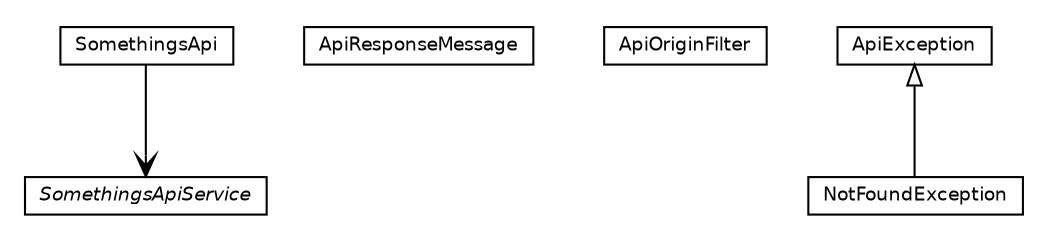 #!/usr/local/bin/dot
#
# Class diagram 
# Generated by UMLGraph version 5.4 (http://www.umlgraph.org/)
#

digraph G {
	edge [fontname="Helvetica",fontsize=10,labelfontname="Helvetica",labelfontsize=10];
	node [fontname="Helvetica",fontsize=10,shape=plaintext];
	nodesep=0.25;
	ranksep=0.5;
	// de.tk.tkapp.rest.api.handler.SomethingsApiService
	c34 [label=<<table title="de.tk.tkapp.rest.api.handler.SomethingsApiService" border="0" cellborder="1" cellspacing="0" cellpadding="2" port="p" href="./SomethingsApiService.html">
		<tr><td><table border="0" cellspacing="0" cellpadding="1">
<tr><td align="center" balign="center"><font face="Helvetica-Oblique"> SomethingsApiService </font></td></tr>
		</table></td></tr>
		</table>>, URL="./SomethingsApiService.html", fontname="Helvetica", fontcolor="black", fontsize=9.0];
	// de.tk.tkapp.rest.api.handler.ApiResponseMessage
	c35 [label=<<table title="de.tk.tkapp.rest.api.handler.ApiResponseMessage" border="0" cellborder="1" cellspacing="0" cellpadding="2" port="p" href="./ApiResponseMessage.html">
		<tr><td><table border="0" cellspacing="0" cellpadding="1">
<tr><td align="center" balign="center"> ApiResponseMessage </td></tr>
		</table></td></tr>
		</table>>, URL="./ApiResponseMessage.html", fontname="Helvetica", fontcolor="black", fontsize=9.0];
	// de.tk.tkapp.rest.api.handler.ApiOriginFilter
	c36 [label=<<table title="de.tk.tkapp.rest.api.handler.ApiOriginFilter" border="0" cellborder="1" cellspacing="0" cellpadding="2" port="p" href="./ApiOriginFilter.html">
		<tr><td><table border="0" cellspacing="0" cellpadding="1">
<tr><td align="center" balign="center"> ApiOriginFilter </td></tr>
		</table></td></tr>
		</table>>, URL="./ApiOriginFilter.html", fontname="Helvetica", fontcolor="black", fontsize=9.0];
	// de.tk.tkapp.rest.api.handler.NotFoundException
	c37 [label=<<table title="de.tk.tkapp.rest.api.handler.NotFoundException" border="0" cellborder="1" cellspacing="0" cellpadding="2" port="p" href="./NotFoundException.html">
		<tr><td><table border="0" cellspacing="0" cellpadding="1">
<tr><td align="center" balign="center"> NotFoundException </td></tr>
		</table></td></tr>
		</table>>, URL="./NotFoundException.html", fontname="Helvetica", fontcolor="black", fontsize=9.0];
	// de.tk.tkapp.rest.api.handler.SomethingsApi
	c38 [label=<<table title="de.tk.tkapp.rest.api.handler.SomethingsApi" border="0" cellborder="1" cellspacing="0" cellpadding="2" port="p" href="./SomethingsApi.html">
		<tr><td><table border="0" cellspacing="0" cellpadding="1">
<tr><td align="center" balign="center"> SomethingsApi </td></tr>
		</table></td></tr>
		</table>>, URL="./SomethingsApi.html", fontname="Helvetica", fontcolor="black", fontsize=9.0];
	// de.tk.tkapp.rest.api.handler.ApiException
	c39 [label=<<table title="de.tk.tkapp.rest.api.handler.ApiException" border="0" cellborder="1" cellspacing="0" cellpadding="2" port="p" href="./ApiException.html">
		<tr><td><table border="0" cellspacing="0" cellpadding="1">
<tr><td align="center" balign="center"> ApiException </td></tr>
		</table></td></tr>
		</table>>, URL="./ApiException.html", fontname="Helvetica", fontcolor="black", fontsize=9.0];
	//de.tk.tkapp.rest.api.handler.NotFoundException extends de.tk.tkapp.rest.api.handler.ApiException
	c39:p -> c37:p [dir=back,arrowtail=empty];
	// de.tk.tkapp.rest.api.handler.SomethingsApi NAVASSOC de.tk.tkapp.rest.api.handler.SomethingsApiService
	c38:p -> c34:p [taillabel="", label="", headlabel="", fontname="Helvetica", fontcolor="black", fontsize=10.0, color="black", arrowhead=open];
}

